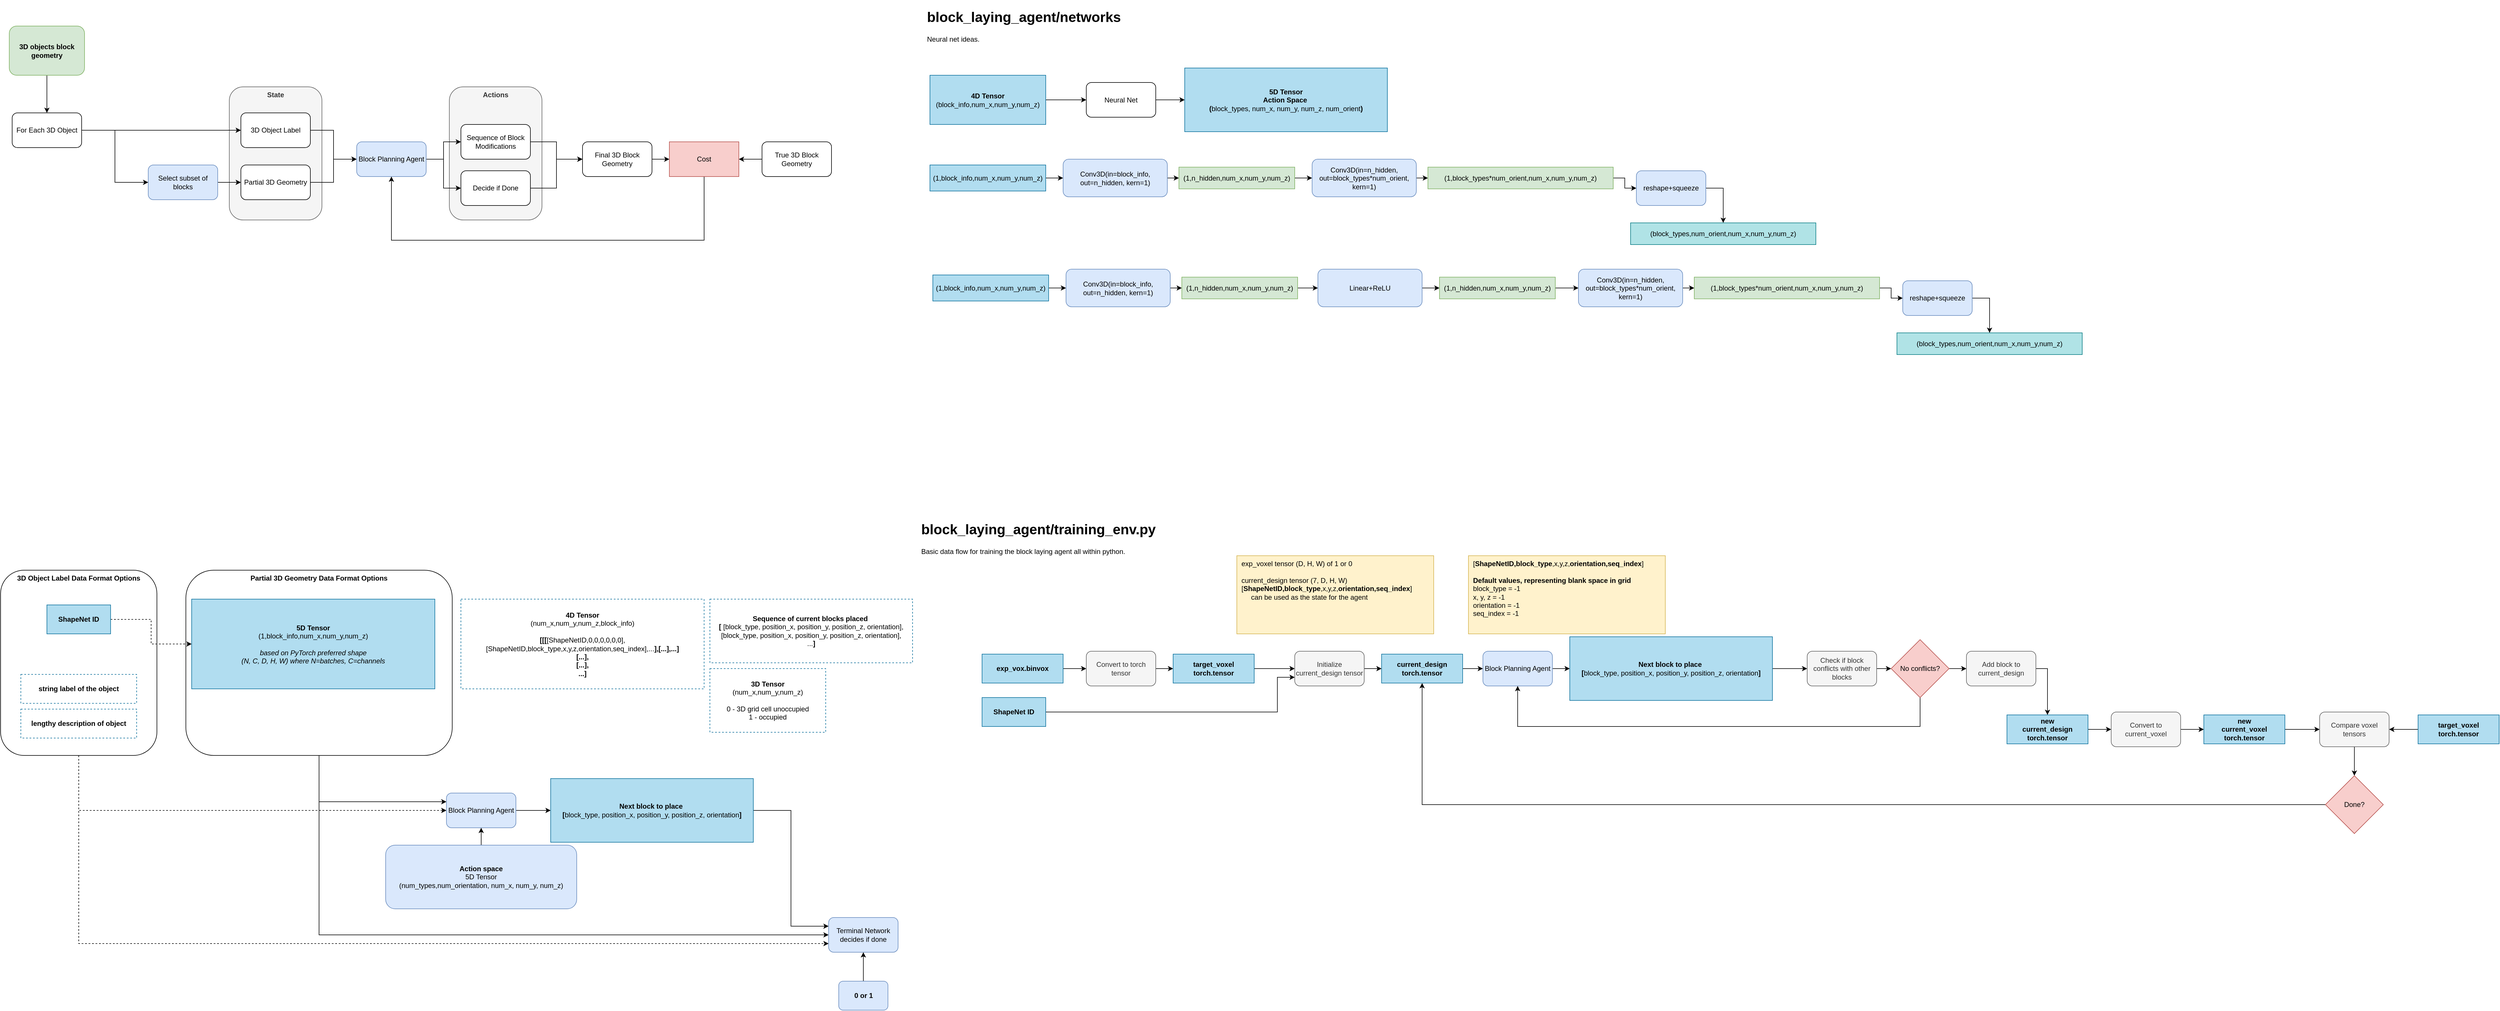 <mxfile version="20.7.4" type="device"><diagram id="EGjF2JkE2Qouqx4IitUG" name="Page-1"><mxGraphModel dx="2168" dy="2144" grid="1" gridSize="10" guides="1" tooltips="1" connect="1" arrows="1" fold="1" page="1" pageScale="1" pageWidth="1600" pageHeight="900" math="0" shadow="0"><root><mxCell id="0"/><mxCell id="1" parent="0"/><mxCell id="ZmiK0YBM-MFfKVnVQpeY-30" value="&lt;b&gt;Actions&lt;/b&gt;" style="rounded=1;whiteSpace=wrap;html=1;strokeColor=#666666;strokeWidth=1;fontFamily=Helvetica;fontSize=12;fontColor=#333333;fillColor=#f5f5f5;verticalAlign=top;" parent="1" vertex="1"><mxGeometry x="800" y="-735" width="160" height="230" as="geometry"/></mxCell><mxCell id="ZmiK0YBM-MFfKVnVQpeY-29" value="&lt;b&gt;State&lt;/b&gt;" style="rounded=1;whiteSpace=wrap;html=1;strokeColor=#666666;strokeWidth=1;fontFamily=Helvetica;fontSize=12;fontColor=#333333;fillColor=#f5f5f5;verticalAlign=top;" parent="1" vertex="1"><mxGeometry x="420" y="-735" width="160" height="230" as="geometry"/></mxCell><mxCell id="ZmiK0YBM-MFfKVnVQpeY-38" style="edgeStyle=orthogonalEdgeStyle;rounded=0;orthogonalLoop=1;jettySize=auto;html=1;entryX=0;entryY=0.25;entryDx=0;entryDy=0;exitX=0.5;exitY=1;exitDx=0;exitDy=0;" parent="1" source="ZmiK0YBM-MFfKVnVQpeY-27" target="ZmiK0YBM-MFfKVnVQpeY-35" edge="1"><mxGeometry relative="1" as="geometry"/></mxCell><mxCell id="ZmiK0YBM-MFfKVnVQpeY-41" style="edgeStyle=orthogonalEdgeStyle;rounded=0;orthogonalLoop=1;jettySize=auto;html=1;entryX=0;entryY=0.5;entryDx=0;entryDy=0;exitX=0.5;exitY=1;exitDx=0;exitDy=0;" parent="1" source="ZmiK0YBM-MFfKVnVQpeY-27" target="ZmiK0YBM-MFfKVnVQpeY-39" edge="1"><mxGeometry relative="1" as="geometry"/></mxCell><mxCell id="ZmiK0YBM-MFfKVnVQpeY-27" value="Partial 3D Geometry Data Format Options" style="rounded=1;whiteSpace=wrap;html=1;strokeColor=default;strokeWidth=1;fontFamily=Helvetica;fontSize=12;fontColor=default;fillColor=default;verticalAlign=top;fontStyle=1" parent="1" vertex="1"><mxGeometry x="345" y="100" width="460" height="320" as="geometry"/></mxCell><mxCell id="ZmiK0YBM-MFfKVnVQpeY-1" style="edgeStyle=orthogonalEdgeStyle;shape=connector;rounded=0;orthogonalLoop=1;jettySize=auto;html=1;labelBackgroundColor=default;strokeColor=default;fontFamily=Helvetica;fontSize=12;fontColor=default;endArrow=classic;" parent="1" source="ZmiK0YBM-MFfKVnVQpeY-2" target="ZmiK0YBM-MFfKVnVQpeY-7" edge="1"><mxGeometry relative="1" as="geometry"/></mxCell><mxCell id="ZmiK0YBM-MFfKVnVQpeY-2" value="3D Object Label" style="rounded=1;whiteSpace=wrap;html=1;strokeColor=default;strokeWidth=1;fontFamily=Helvetica;fontSize=12;fontColor=default;fillColor=default;" parent="1" vertex="1"><mxGeometry x="440" y="-690" width="120" height="60" as="geometry"/></mxCell><mxCell id="ZmiK0YBM-MFfKVnVQpeY-3" style="edgeStyle=orthogonalEdgeStyle;shape=connector;rounded=0;orthogonalLoop=1;jettySize=auto;html=1;entryX=0;entryY=0.5;entryDx=0;entryDy=0;labelBackgroundColor=default;strokeColor=default;fontFamily=Helvetica;fontSize=12;fontColor=default;endArrow=classic;" parent="1" source="ZmiK0YBM-MFfKVnVQpeY-4" target="ZmiK0YBM-MFfKVnVQpeY-7" edge="1"><mxGeometry relative="1" as="geometry"/></mxCell><mxCell id="ZmiK0YBM-MFfKVnVQpeY-4" value="Partial 3D Geometry" style="rounded=1;whiteSpace=wrap;html=1;strokeColor=default;strokeWidth=1;fontFamily=Helvetica;fontSize=12;fontColor=default;fillColor=default;" parent="1" vertex="1"><mxGeometry x="440" y="-600" width="120" height="60" as="geometry"/></mxCell><mxCell id="ZmiK0YBM-MFfKVnVQpeY-5" style="edgeStyle=orthogonalEdgeStyle;shape=connector;rounded=0;orthogonalLoop=1;jettySize=auto;html=1;entryX=0;entryY=0.5;entryDx=0;entryDy=0;labelBackgroundColor=default;strokeColor=default;fontFamily=Helvetica;fontSize=12;fontColor=default;endArrow=classic;" parent="1" source="ZmiK0YBM-MFfKVnVQpeY-7" target="ZmiK0YBM-MFfKVnVQpeY-15" edge="1"><mxGeometry relative="1" as="geometry"/></mxCell><mxCell id="ZmiK0YBM-MFfKVnVQpeY-6" style="edgeStyle=orthogonalEdgeStyle;shape=connector;rounded=0;orthogonalLoop=1;jettySize=auto;html=1;entryX=0;entryY=0.5;entryDx=0;entryDy=0;labelBackgroundColor=default;strokeColor=default;fontFamily=Helvetica;fontSize=12;fontColor=default;endArrow=classic;" parent="1" source="ZmiK0YBM-MFfKVnVQpeY-7" target="ZmiK0YBM-MFfKVnVQpeY-17" edge="1"><mxGeometry relative="1" as="geometry"/></mxCell><mxCell id="ZmiK0YBM-MFfKVnVQpeY-7" value="Block Planning Agent" style="rounded=1;whiteSpace=wrap;html=1;strokeColor=#6c8ebf;strokeWidth=1;fontFamily=Helvetica;fontSize=12;fillColor=#dae8fc;" parent="1" vertex="1"><mxGeometry x="640" y="-640" width="120" height="60" as="geometry"/></mxCell><mxCell id="ZmiK0YBM-MFfKVnVQpeY-8" style="edgeStyle=orthogonalEdgeStyle;shape=connector;rounded=0;orthogonalLoop=1;jettySize=auto;html=1;entryX=0;entryY=0.5;entryDx=0;entryDy=0;labelBackgroundColor=default;strokeColor=default;fontFamily=Helvetica;fontSize=12;fontColor=default;endArrow=classic;" parent="1" source="ZmiK0YBM-MFfKVnVQpeY-9" target="ZmiK0YBM-MFfKVnVQpeY-13" edge="1"><mxGeometry relative="1" as="geometry"/></mxCell><mxCell id="ZmiK0YBM-MFfKVnVQpeY-9" value="Final 3D Block Geometry" style="rounded=1;whiteSpace=wrap;html=1;strokeColor=default;strokeWidth=1;fontFamily=Helvetica;fontSize=12;fontColor=default;fillColor=default;" parent="1" vertex="1"><mxGeometry x="1030" y="-640" width="120" height="60" as="geometry"/></mxCell><mxCell id="ZmiK0YBM-MFfKVnVQpeY-10" style="edgeStyle=orthogonalEdgeStyle;shape=connector;rounded=0;orthogonalLoop=1;jettySize=auto;html=1;entryX=1;entryY=0.5;entryDx=0;entryDy=0;labelBackgroundColor=default;strokeColor=default;fontFamily=Helvetica;fontSize=12;fontColor=default;endArrow=classic;" parent="1" source="ZmiK0YBM-MFfKVnVQpeY-11" target="ZmiK0YBM-MFfKVnVQpeY-13" edge="1"><mxGeometry relative="1" as="geometry"/></mxCell><mxCell id="ZmiK0YBM-MFfKVnVQpeY-11" value="True 3D Block Geometry" style="rounded=1;whiteSpace=wrap;html=1;strokeColor=default;strokeWidth=1;fontFamily=Helvetica;fontSize=12;fontColor=default;fillColor=default;" parent="1" vertex="1"><mxGeometry x="1340" y="-640" width="120" height="60" as="geometry"/></mxCell><mxCell id="ZmiK0YBM-MFfKVnVQpeY-12" style="edgeStyle=orthogonalEdgeStyle;shape=connector;rounded=0;orthogonalLoop=1;jettySize=auto;html=1;entryX=0.5;entryY=1;entryDx=0;entryDy=0;labelBackgroundColor=default;strokeColor=default;fontFamily=Helvetica;fontSize=12;fontColor=default;endArrow=classic;" parent="1" source="ZmiK0YBM-MFfKVnVQpeY-13" target="ZmiK0YBM-MFfKVnVQpeY-7" edge="1"><mxGeometry relative="1" as="geometry"><Array as="points"><mxPoint x="1240" y="-470"/><mxPoint x="700" y="-470"/></Array></mxGeometry></mxCell><mxCell id="ZmiK0YBM-MFfKVnVQpeY-13" value="Cost" style="rounded=0;whiteSpace=wrap;html=1;strokeColor=#b85450;strokeWidth=1;fontFamily=Helvetica;fontSize=12;fillColor=#f8cecc;" parent="1" vertex="1"><mxGeometry x="1180" y="-640" width="120" height="60" as="geometry"/></mxCell><mxCell id="ZmiK0YBM-MFfKVnVQpeY-14" style="edgeStyle=orthogonalEdgeStyle;shape=connector;rounded=0;orthogonalLoop=1;jettySize=auto;html=1;entryX=0;entryY=0.5;entryDx=0;entryDy=0;labelBackgroundColor=default;strokeColor=default;fontFamily=Helvetica;fontSize=12;fontColor=default;endArrow=classic;" parent="1" source="ZmiK0YBM-MFfKVnVQpeY-15" target="ZmiK0YBM-MFfKVnVQpeY-9" edge="1"><mxGeometry relative="1" as="geometry"/></mxCell><mxCell id="ZmiK0YBM-MFfKVnVQpeY-15" value="Sequence of Block Modifications" style="rounded=1;whiteSpace=wrap;html=1;strokeColor=default;strokeWidth=1;fontFamily=Helvetica;fontSize=12;fontColor=default;fillColor=default;" parent="1" vertex="1"><mxGeometry x="820" y="-670" width="120" height="60" as="geometry"/></mxCell><mxCell id="ZmiK0YBM-MFfKVnVQpeY-16" style="edgeStyle=orthogonalEdgeStyle;shape=connector;rounded=0;orthogonalLoop=1;jettySize=auto;html=1;entryX=0;entryY=0.5;entryDx=0;entryDy=0;labelBackgroundColor=default;strokeColor=default;fontFamily=Helvetica;fontSize=12;fontColor=default;endArrow=classic;" parent="1" source="ZmiK0YBM-MFfKVnVQpeY-17" target="ZmiK0YBM-MFfKVnVQpeY-9" edge="1"><mxGeometry relative="1" as="geometry"/></mxCell><mxCell id="ZmiK0YBM-MFfKVnVQpeY-17" value="Decide if Done" style="rounded=1;whiteSpace=wrap;html=1;strokeColor=default;strokeWidth=1;fontFamily=Helvetica;fontSize=12;fontColor=default;fillColor=default;" parent="1" vertex="1"><mxGeometry x="820" y="-590" width="120" height="60" as="geometry"/></mxCell><mxCell id="ZmiK0YBM-MFfKVnVQpeY-18" style="edgeStyle=orthogonalEdgeStyle;shape=connector;rounded=0;orthogonalLoop=1;jettySize=auto;html=1;labelBackgroundColor=default;strokeColor=default;fontFamily=Helvetica;fontSize=12;fontColor=default;endArrow=classic;" parent="1" source="ZmiK0YBM-MFfKVnVQpeY-19" target="ZmiK0YBM-MFfKVnVQpeY-24" edge="1"><mxGeometry relative="1" as="geometry"/></mxCell><mxCell id="ZmiK0YBM-MFfKVnVQpeY-19" value="3D objects block geometry" style="rounded=1;whiteSpace=wrap;html=1;verticalAlign=middle;fontStyle=1;fillColor=#d5e8d4;strokeColor=#82b366;" parent="1" vertex="1"><mxGeometry x="40" y="-840" width="130" height="85" as="geometry"/></mxCell><mxCell id="ZmiK0YBM-MFfKVnVQpeY-20" style="edgeStyle=orthogonalEdgeStyle;shape=connector;rounded=0;orthogonalLoop=1;jettySize=auto;html=1;labelBackgroundColor=default;strokeColor=default;fontFamily=Helvetica;fontSize=12;fontColor=default;endArrow=classic;" parent="1" source="ZmiK0YBM-MFfKVnVQpeY-21" target="ZmiK0YBM-MFfKVnVQpeY-4" edge="1"><mxGeometry relative="1" as="geometry"/></mxCell><mxCell id="ZmiK0YBM-MFfKVnVQpeY-21" value="Select subset of blocks" style="rounded=1;whiteSpace=wrap;html=1;strokeColor=#6c8ebf;strokeWidth=1;fontFamily=Helvetica;fontSize=12;fillColor=#dae8fc;" parent="1" vertex="1"><mxGeometry x="280" y="-600" width="120" height="60" as="geometry"/></mxCell><mxCell id="ZmiK0YBM-MFfKVnVQpeY-22" style="edgeStyle=orthogonalEdgeStyle;shape=connector;rounded=0;orthogonalLoop=1;jettySize=auto;html=1;labelBackgroundColor=default;strokeColor=default;fontFamily=Helvetica;fontSize=12;fontColor=default;endArrow=classic;" parent="1" source="ZmiK0YBM-MFfKVnVQpeY-24" target="ZmiK0YBM-MFfKVnVQpeY-2" edge="1"><mxGeometry relative="1" as="geometry"/></mxCell><mxCell id="ZmiK0YBM-MFfKVnVQpeY-23" style="edgeStyle=orthogonalEdgeStyle;shape=connector;rounded=0;orthogonalLoop=1;jettySize=auto;html=1;entryX=0;entryY=0.5;entryDx=0;entryDy=0;labelBackgroundColor=default;strokeColor=default;fontFamily=Helvetica;fontSize=12;fontColor=default;endArrow=classic;" parent="1" source="ZmiK0YBM-MFfKVnVQpeY-24" target="ZmiK0YBM-MFfKVnVQpeY-21" edge="1"><mxGeometry relative="1" as="geometry"/></mxCell><mxCell id="ZmiK0YBM-MFfKVnVQpeY-24" value="For Each 3D Object" style="rounded=1;whiteSpace=wrap;html=1;strokeColor=default;strokeWidth=1;fontFamily=Helvetica;fontSize=12;fontColor=default;fillColor=default;" parent="1" vertex="1"><mxGeometry x="45" y="-690" width="120" height="60" as="geometry"/></mxCell><mxCell id="ZmiK0YBM-MFfKVnVQpeY-26" value="&lt;b&gt;3D Tensor&lt;br&gt;&lt;/b&gt;(num_x,num_y,num_z)&lt;br&gt;&lt;br&gt;0 - 3D grid cell unoccupied&lt;br&gt;1 - occupied" style="whiteSpace=wrap;html=1;fillColor=none;strokeColor=#10739e;fontStyle=0;dashed=1;" parent="1" vertex="1"><mxGeometry x="1250" y="270" width="200" height="110" as="geometry"/></mxCell><mxCell id="ZmiK0YBM-MFfKVnVQpeY-28" value="&lt;b&gt;Sequence of current blocks placed&lt;/b&gt;&amp;nbsp;&lt;br&gt;&lt;b&gt;[&lt;/b&gt; [block_type, position_x, position_y, position_z, orientation],&lt;br&gt;[block_type, position_x, position_y, position_z, orientation],&lt;br&gt;...&lt;b&gt;]&lt;/b&gt;" style="whiteSpace=wrap;html=1;fillColor=none;strokeColor=#10739e;fontStyle=0;dashed=1;" parent="1" vertex="1"><mxGeometry x="1250" y="150" width="350" height="110" as="geometry"/></mxCell><mxCell id="ZmiK0YBM-MFfKVnVQpeY-37" style="edgeStyle=orthogonalEdgeStyle;rounded=0;orthogonalLoop=1;jettySize=auto;html=1;entryX=0;entryY=0.5;entryDx=0;entryDy=0;exitX=0.5;exitY=1;exitDx=0;exitDy=0;dashed=1;" parent="1" source="ZmiK0YBM-MFfKVnVQpeY-31" target="ZmiK0YBM-MFfKVnVQpeY-35" edge="1"><mxGeometry relative="1" as="geometry"/></mxCell><mxCell id="ZmiK0YBM-MFfKVnVQpeY-42" style="edgeStyle=orthogonalEdgeStyle;rounded=0;orthogonalLoop=1;jettySize=auto;html=1;entryX=0;entryY=0.75;entryDx=0;entryDy=0;exitX=0.5;exitY=1;exitDx=0;exitDy=0;dashed=1;" parent="1" source="ZmiK0YBM-MFfKVnVQpeY-31" target="ZmiK0YBM-MFfKVnVQpeY-39" edge="1"><mxGeometry relative="1" as="geometry"/></mxCell><mxCell id="ZmiK0YBM-MFfKVnVQpeY-31" value="3D Object Label Data Format Options" style="rounded=1;whiteSpace=wrap;html=1;strokeColor=default;strokeWidth=1;fontFamily=Helvetica;fontSize=12;fontColor=default;fillColor=default;verticalAlign=top;fontStyle=1" parent="1" vertex="1"><mxGeometry x="25" y="100" width="270" height="320" as="geometry"/></mxCell><mxCell id="ZmiK0YBM-MFfKVnVQpeY-52" style="edgeStyle=orthogonalEdgeStyle;rounded=0;orthogonalLoop=1;jettySize=auto;html=1;dashed=1;" parent="1" source="ZmiK0YBM-MFfKVnVQpeY-32" target="ZmiK0YBM-MFfKVnVQpeY-49" edge="1"><mxGeometry relative="1" as="geometry"/></mxCell><mxCell id="ZmiK0YBM-MFfKVnVQpeY-32" value="&lt;b&gt;ShapeNet ID&lt;/b&gt;" style="whiteSpace=wrap;html=1;fillColor=#b1ddf0;strokeColor=#10739e;fontStyle=0" parent="1" vertex="1"><mxGeometry x="105" y="160" width="110" height="50" as="geometry"/></mxCell><mxCell id="ZmiK0YBM-MFfKVnVQpeY-33" value="&lt;b&gt;string label of the object&lt;/b&gt;" style="whiteSpace=wrap;html=1;fillColor=none;strokeColor=#10739e;fontStyle=0;dashed=1;" parent="1" vertex="1"><mxGeometry x="60" y="280" width="200" height="50" as="geometry"/></mxCell><mxCell id="ZmiK0YBM-MFfKVnVQpeY-34" value="&lt;b&gt;lengthy description of object&lt;/b&gt;" style="whiteSpace=wrap;html=1;fillColor=none;strokeColor=#10739e;fontStyle=0;dashed=1;" parent="1" vertex="1"><mxGeometry x="60" y="340" width="200" height="50" as="geometry"/></mxCell><mxCell id="ZmiK0YBM-MFfKVnVQpeY-40" style="edgeStyle=orthogonalEdgeStyle;rounded=0;orthogonalLoop=1;jettySize=auto;html=1;entryX=0;entryY=0.5;entryDx=0;entryDy=0;" parent="1" source="ZmiK0YBM-MFfKVnVQpeY-35" target="ZmiK0YBM-MFfKVnVQpeY-36" edge="1"><mxGeometry relative="1" as="geometry"/></mxCell><mxCell id="ZmiK0YBM-MFfKVnVQpeY-35" value="Block Planning Agent" style="rounded=1;whiteSpace=wrap;html=1;strokeColor=#6c8ebf;strokeWidth=1;fontFamily=Helvetica;fontSize=12;fillColor=#dae8fc;" parent="1" vertex="1"><mxGeometry x="795" y="485" width="120" height="60" as="geometry"/></mxCell><mxCell id="ZmiK0YBM-MFfKVnVQpeY-43" style="edgeStyle=orthogonalEdgeStyle;rounded=0;orthogonalLoop=1;jettySize=auto;html=1;entryX=0;entryY=0.25;entryDx=0;entryDy=0;" parent="1" source="ZmiK0YBM-MFfKVnVQpeY-36" target="ZmiK0YBM-MFfKVnVQpeY-39" edge="1"><mxGeometry relative="1" as="geometry"/></mxCell><mxCell id="ZmiK0YBM-MFfKVnVQpeY-36" value="&lt;b&gt;Next block to place&lt;/b&gt;&amp;nbsp;&lt;br&gt;&lt;b&gt;[&lt;/b&gt;block_type, position_x, position_y, position_z, orientation&lt;b&gt;]&lt;/b&gt;" style="whiteSpace=wrap;html=1;fillColor=#b1ddf0;strokeColor=#10739e;fontStyle=0" parent="1" vertex="1"><mxGeometry x="975" y="460" width="350" height="110" as="geometry"/></mxCell><mxCell id="ZmiK0YBM-MFfKVnVQpeY-39" value="Terminal Network&lt;br&gt;decides if done" style="rounded=1;whiteSpace=wrap;html=1;strokeColor=#6c8ebf;strokeWidth=1;fontFamily=Helvetica;fontSize=12;fillColor=#dae8fc;" parent="1" vertex="1"><mxGeometry x="1455" y="700" width="120" height="60" as="geometry"/></mxCell><mxCell id="ZmiK0YBM-MFfKVnVQpeY-46" style="edgeStyle=orthogonalEdgeStyle;rounded=0;orthogonalLoop=1;jettySize=auto;html=1;entryX=0.5;entryY=1;entryDx=0;entryDy=0;" parent="1" source="ZmiK0YBM-MFfKVnVQpeY-45" target="ZmiK0YBM-MFfKVnVQpeY-35" edge="1"><mxGeometry relative="1" as="geometry"/></mxCell><mxCell id="ZmiK0YBM-MFfKVnVQpeY-45" value="Action space&lt;br&gt;&lt;span style=&quot;font-weight: normal;&quot;&gt;5D Tensor&lt;br&gt;(num_types,&lt;/span&gt;&lt;span style=&quot;font-weight: 400;&quot;&gt;num_orientation,&amp;nbsp;&lt;/span&gt;&lt;span style=&quot;font-weight: normal;&quot;&gt;num_x, num_y, num_z)&lt;/span&gt;" style="rounded=1;whiteSpace=wrap;html=1;fillColor=#dae8fc;strokeColor=#6c8ebf;fontStyle=1" parent="1" vertex="1"><mxGeometry x="690" y="575" width="330" height="110" as="geometry"/></mxCell><mxCell id="ZmiK0YBM-MFfKVnVQpeY-48" style="edgeStyle=orthogonalEdgeStyle;rounded=0;orthogonalLoop=1;jettySize=auto;html=1;entryX=0.5;entryY=1;entryDx=0;entryDy=0;" parent="1" source="ZmiK0YBM-MFfKVnVQpeY-47" target="ZmiK0YBM-MFfKVnVQpeY-39" edge="1"><mxGeometry relative="1" as="geometry"/></mxCell><mxCell id="ZmiK0YBM-MFfKVnVQpeY-47" value="0 or 1" style="rounded=1;whiteSpace=wrap;html=1;fillColor=#dae8fc;strokeColor=#6c8ebf;fontStyle=1" parent="1" vertex="1"><mxGeometry x="1472.5" y="810" width="85" height="50" as="geometry"/></mxCell><mxCell id="ZmiK0YBM-MFfKVnVQpeY-49" value="&lt;b style=&quot;border-color: var(--border-color);&quot;&gt;5D Tensor&lt;br style=&quot;border-color: var(--border-color);&quot;&gt;&lt;/b&gt;(1,block_info,num_x,num_y,num_z)&lt;br&gt;&lt;br&gt;&lt;i&gt;based on PyTorch preferred shape&lt;br&gt;(N, C, D, H, W) where N=batches, C=channels&lt;/i&gt;" style="whiteSpace=wrap;html=1;fillColor=#b1ddf0;strokeColor=#10739e;fontStyle=0" parent="1" vertex="1"><mxGeometry x="355" y="150" width="420" height="155" as="geometry"/></mxCell><mxCell id="A_3TtfuufTt2yzlNx-zK-1" value="&lt;b style=&quot;border-color: var(--border-color);&quot;&gt;4D Tensor&lt;br style=&quot;border-color: var(--border-color);&quot;&gt;&lt;/b&gt;(num_x,num_y,num_z,block_info)&lt;br&gt;&lt;b&gt;&lt;br&gt;[[[&lt;/b&gt;[ShapeNetID,0,0,0,0,0,0],[ShapeNetID,block_type,x,y,z,orientation,seq_index],...&lt;b&gt;],[...],...]&lt;br&gt;[...],&lt;br&gt;[...],&lt;br&gt;...]&lt;/b&gt;" style="whiteSpace=wrap;html=1;fillColor=none;strokeColor=#10739e;fontStyle=0;dashed=1;" parent="1" vertex="1"><mxGeometry x="820" y="150" width="420" height="155" as="geometry"/></mxCell><mxCell id="5hoe5Cya4f4Q9XEgtZuJ-38" style="edgeStyle=orthogonalEdgeStyle;rounded=0;orthogonalLoop=1;jettySize=auto;html=1;entryX=0;entryY=0.75;entryDx=0;entryDy=0;" edge="1" parent="1" source="5hoe5Cya4f4Q9XEgtZuJ-1" target="5hoe5Cya4f4Q9XEgtZuJ-36"><mxGeometry relative="1" as="geometry"><mxPoint x="2290" y="410" as="targetPoint"/><Array as="points"><mxPoint x="2230" y="345"/><mxPoint x="2230" y="285"/></Array></mxGeometry></mxCell><mxCell id="5hoe5Cya4f4Q9XEgtZuJ-1" value="&lt;b&gt;ShapeNet ID&lt;/b&gt;" style="whiteSpace=wrap;html=1;fillColor=#b1ddf0;strokeColor=#10739e;fontStyle=0" vertex="1" parent="1"><mxGeometry x="1720" y="320" width="110" height="50" as="geometry"/></mxCell><mxCell id="5hoe5Cya4f4Q9XEgtZuJ-34" style="edgeStyle=orthogonalEdgeStyle;rounded=0;orthogonalLoop=1;jettySize=auto;html=1;entryX=0;entryY=0.5;entryDx=0;entryDy=0;" edge="1" parent="1" source="5hoe5Cya4f4Q9XEgtZuJ-3" target="5hoe5Cya4f4Q9XEgtZuJ-31"><mxGeometry relative="1" as="geometry"/></mxCell><mxCell id="5hoe5Cya4f4Q9XEgtZuJ-3" value="&lt;b&gt;exp_vox.binvox&lt;/b&gt;" style="whiteSpace=wrap;html=1;fillColor=#b1ddf0;strokeColor=#10739e;fontStyle=0" vertex="1" parent="1"><mxGeometry x="1720" y="245" width="140" height="50" as="geometry"/></mxCell><mxCell id="5hoe5Cya4f4Q9XEgtZuJ-26" style="edgeStyle=orthogonalEdgeStyle;rounded=0;orthogonalLoop=1;jettySize=auto;html=1;entryX=1;entryY=0.5;entryDx=0;entryDy=0;" edge="1" parent="1" source="5hoe5Cya4f4Q9XEgtZuJ-4" target="5hoe5Cya4f4Q9XEgtZuJ-24"><mxGeometry relative="1" as="geometry"/></mxCell><mxCell id="5hoe5Cya4f4Q9XEgtZuJ-4" value="&lt;b&gt;target_voxel&lt;br&gt;torch.tensor&lt;br&gt;&lt;/b&gt;" style="whiteSpace=wrap;html=1;fillColor=#b1ddf0;strokeColor=#10739e;fontStyle=0" vertex="1" parent="1"><mxGeometry x="4200" y="350" width="140" height="50" as="geometry"/></mxCell><mxCell id="5hoe5Cya4f4Q9XEgtZuJ-14" style="edgeStyle=orthogonalEdgeStyle;rounded=0;orthogonalLoop=1;jettySize=auto;html=1;entryX=0;entryY=0.5;entryDx=0;entryDy=0;" edge="1" parent="1" source="5hoe5Cya4f4Q9XEgtZuJ-5" target="5hoe5Cya4f4Q9XEgtZuJ-6"><mxGeometry relative="1" as="geometry"><mxPoint x="2765" y="270" as="targetPoint"/></mxGeometry></mxCell><mxCell id="5hoe5Cya4f4Q9XEgtZuJ-5" value="Block Planning Agent" style="rounded=1;whiteSpace=wrap;html=1;strokeColor=#6c8ebf;strokeWidth=1;fontFamily=Helvetica;fontSize=12;fillColor=#dae8fc;" vertex="1" parent="1"><mxGeometry x="2585" y="240" width="120" height="60" as="geometry"/></mxCell><mxCell id="5hoe5Cya4f4Q9XEgtZuJ-12" style="edgeStyle=orthogonalEdgeStyle;rounded=0;orthogonalLoop=1;jettySize=auto;html=1;entryX=0;entryY=0.5;entryDx=0;entryDy=0;exitX=1;exitY=0.5;exitDx=0;exitDy=0;" edge="1" parent="1" source="5hoe5Cya4f4Q9XEgtZuJ-6" target="5hoe5Cya4f4Q9XEgtZuJ-9"><mxGeometry relative="1" as="geometry"><mxPoint x="3115" y="270" as="sourcePoint"/></mxGeometry></mxCell><mxCell id="5hoe5Cya4f4Q9XEgtZuJ-6" value="&lt;b&gt;Next block to place&lt;/b&gt;&amp;nbsp;&lt;br&gt;&lt;b&gt;[&lt;/b&gt;block_type, position_x, position_y, position_z, orientation&lt;b&gt;]&lt;/b&gt;" style="whiteSpace=wrap;html=1;fillColor=#b1ddf0;strokeColor=#10739e;fontStyle=0" vertex="1" parent="1"><mxGeometry x="2735" y="215" width="350" height="110" as="geometry"/></mxCell><mxCell id="5hoe5Cya4f4Q9XEgtZuJ-28" style="edgeStyle=orthogonalEdgeStyle;rounded=0;orthogonalLoop=1;jettySize=auto;html=1;entryX=0;entryY=0.5;entryDx=0;entryDy=0;" edge="1" parent="1" source="5hoe5Cya4f4Q9XEgtZuJ-7" target="5hoe5Cya4f4Q9XEgtZuJ-5"><mxGeometry relative="1" as="geometry"/></mxCell><mxCell id="5hoe5Cya4f4Q9XEgtZuJ-7" value="&lt;b&gt;current_design&lt;br&gt;torch.tensor&lt;br&gt;&lt;/b&gt;" style="whiteSpace=wrap;html=1;fillColor=#b1ddf0;strokeColor=#10739e;fontStyle=0" vertex="1" parent="1"><mxGeometry x="2410" y="245" width="140" height="50" as="geometry"/></mxCell><mxCell id="5hoe5Cya4f4Q9XEgtZuJ-13" style="edgeStyle=orthogonalEdgeStyle;rounded=0;orthogonalLoop=1;jettySize=auto;html=1;entryX=0;entryY=0.5;entryDx=0;entryDy=0;" edge="1" parent="1" source="5hoe5Cya4f4Q9XEgtZuJ-9" target="5hoe5Cya4f4Q9XEgtZuJ-10"><mxGeometry relative="1" as="geometry"/></mxCell><mxCell id="5hoe5Cya4f4Q9XEgtZuJ-9" value="Check if block conflicts with other blocks" style="rounded=1;whiteSpace=wrap;html=1;strokeColor=#666666;strokeWidth=1;fontFamily=Helvetica;fontSize=12;fillColor=#f5f5f5;fontColor=#333333;" vertex="1" parent="1"><mxGeometry x="3145" y="240" width="120" height="60" as="geometry"/></mxCell><mxCell id="5hoe5Cya4f4Q9XEgtZuJ-11" style="edgeStyle=orthogonalEdgeStyle;rounded=0;orthogonalLoop=1;jettySize=auto;html=1;entryX=0.5;entryY=1;entryDx=0;entryDy=0;exitX=0.5;exitY=1;exitDx=0;exitDy=0;" edge="1" parent="1" source="5hoe5Cya4f4Q9XEgtZuJ-10" target="5hoe5Cya4f4Q9XEgtZuJ-5"><mxGeometry relative="1" as="geometry"><Array as="points"><mxPoint x="3340" y="370"/><mxPoint x="2645" y="370"/></Array></mxGeometry></mxCell><mxCell id="5hoe5Cya4f4Q9XEgtZuJ-80" style="edgeStyle=orthogonalEdgeStyle;rounded=0;orthogonalLoop=1;jettySize=auto;html=1;entryX=0;entryY=0.5;entryDx=0;entryDy=0;" edge="1" parent="1" source="5hoe5Cya4f4Q9XEgtZuJ-10" target="5hoe5Cya4f4Q9XEgtZuJ-79"><mxGeometry relative="1" as="geometry"/></mxCell><mxCell id="5hoe5Cya4f4Q9XEgtZuJ-10" value="No conflicts?" style="rhombus;whiteSpace=wrap;html=1;fillColor=#f8cecc;strokeColor=#b85450;" vertex="1" parent="1"><mxGeometry x="3290" y="220" width="100" height="100" as="geometry"/></mxCell><mxCell id="5hoe5Cya4f4Q9XEgtZuJ-16" value="&lt;span style=&quot;text-align: center;&quot;&gt;exp_voxel tensor (D, H, W) of 1 or 0&lt;br&gt;&lt;br&gt;current_design tensor (7, D, H, W)&lt;br&gt;[&lt;b&gt;ShapeNetID,block_type&lt;/b&gt;,x,y,z,&lt;b&gt;orientation,seq_index&lt;/b&gt;]&lt;br&gt;&amp;nbsp; &amp;nbsp; &amp;nbsp;can be used as the state for the agent&lt;br&gt;&lt;/span&gt;" style="rounded=0;whiteSpace=wrap;html=1;fillColor=#fff2cc;strokeColor=#d6b656;align=left;verticalAlign=top;spacingLeft=6;" vertex="1" parent="1"><mxGeometry x="2160" y="75" width="340" height="135" as="geometry"/></mxCell><mxCell id="5hoe5Cya4f4Q9XEgtZuJ-22" style="edgeStyle=orthogonalEdgeStyle;rounded=0;orthogonalLoop=1;jettySize=auto;html=1;entryX=0;entryY=0.5;entryDx=0;entryDy=0;" edge="1" parent="1" source="5hoe5Cya4f4Q9XEgtZuJ-17" target="5hoe5Cya4f4Q9XEgtZuJ-21"><mxGeometry relative="1" as="geometry"/></mxCell><mxCell id="5hoe5Cya4f4Q9XEgtZuJ-17" value="Convert to current_voxel" style="rounded=1;whiteSpace=wrap;html=1;strokeColor=#666666;strokeWidth=1;fontFamily=Helvetica;fontSize=12;fillColor=#f5f5f5;fontColor=#333333;" vertex="1" parent="1"><mxGeometry x="3670" y="345" width="120" height="60" as="geometry"/></mxCell><mxCell id="5hoe5Cya4f4Q9XEgtZuJ-20" style="edgeStyle=orthogonalEdgeStyle;rounded=0;orthogonalLoop=1;jettySize=auto;html=1;entryX=0;entryY=0.5;entryDx=0;entryDy=0;" edge="1" parent="1" source="5hoe5Cya4f4Q9XEgtZuJ-19" target="5hoe5Cya4f4Q9XEgtZuJ-17"><mxGeometry relative="1" as="geometry"/></mxCell><mxCell id="5hoe5Cya4f4Q9XEgtZuJ-19" value="&lt;b&gt;new&lt;br&gt;current_design&lt;br&gt;torch.tensor&lt;br&gt;&lt;/b&gt;" style="whiteSpace=wrap;html=1;fillColor=#b1ddf0;strokeColor=#10739e;fontStyle=0" vertex="1" parent="1"><mxGeometry x="3490" y="350" width="140" height="50" as="geometry"/></mxCell><mxCell id="5hoe5Cya4f4Q9XEgtZuJ-25" style="edgeStyle=orthogonalEdgeStyle;rounded=0;orthogonalLoop=1;jettySize=auto;html=1;entryX=0;entryY=0.5;entryDx=0;entryDy=0;" edge="1" parent="1" source="5hoe5Cya4f4Q9XEgtZuJ-21" target="5hoe5Cya4f4Q9XEgtZuJ-24"><mxGeometry relative="1" as="geometry"/></mxCell><mxCell id="5hoe5Cya4f4Q9XEgtZuJ-21" value="&lt;b&gt;new&lt;br&gt;current_voxel&lt;br&gt;torch.tensor&lt;br&gt;&lt;/b&gt;" style="whiteSpace=wrap;html=1;fillColor=#b1ddf0;strokeColor=#10739e;fontStyle=0" vertex="1" parent="1"><mxGeometry x="3830" y="350" width="140" height="50" as="geometry"/></mxCell><mxCell id="5hoe5Cya4f4Q9XEgtZuJ-30" style="edgeStyle=orthogonalEdgeStyle;rounded=0;orthogonalLoop=1;jettySize=auto;html=1;entryX=0.5;entryY=0;entryDx=0;entryDy=0;" edge="1" parent="1" source="5hoe5Cya4f4Q9XEgtZuJ-24" target="5hoe5Cya4f4Q9XEgtZuJ-27"><mxGeometry relative="1" as="geometry"/></mxCell><mxCell id="5hoe5Cya4f4Q9XEgtZuJ-24" value="Compare voxel tensors" style="rounded=1;whiteSpace=wrap;html=1;strokeColor=#666666;strokeWidth=1;fontFamily=Helvetica;fontSize=12;fillColor=#f5f5f5;fontColor=#333333;" vertex="1" parent="1"><mxGeometry x="4030" y="345" width="120" height="60" as="geometry"/></mxCell><mxCell id="5hoe5Cya4f4Q9XEgtZuJ-29" style="edgeStyle=orthogonalEdgeStyle;rounded=0;orthogonalLoop=1;jettySize=auto;html=1;entryX=0.5;entryY=1;entryDx=0;entryDy=0;" edge="1" parent="1" source="5hoe5Cya4f4Q9XEgtZuJ-27" target="5hoe5Cya4f4Q9XEgtZuJ-7"><mxGeometry relative="1" as="geometry"/></mxCell><mxCell id="5hoe5Cya4f4Q9XEgtZuJ-27" value="Done?" style="rhombus;whiteSpace=wrap;html=1;fillColor=#f8cecc;strokeColor=#b85450;" vertex="1" parent="1"><mxGeometry x="4040" y="455" width="100" height="100" as="geometry"/></mxCell><mxCell id="5hoe5Cya4f4Q9XEgtZuJ-35" style="edgeStyle=orthogonalEdgeStyle;rounded=0;orthogonalLoop=1;jettySize=auto;html=1;entryX=0;entryY=0.5;entryDx=0;entryDy=0;" edge="1" parent="1" source="5hoe5Cya4f4Q9XEgtZuJ-31" target="5hoe5Cya4f4Q9XEgtZuJ-32"><mxGeometry relative="1" as="geometry"/></mxCell><mxCell id="5hoe5Cya4f4Q9XEgtZuJ-31" value="Convert to torch tensor" style="rounded=1;whiteSpace=wrap;html=1;strokeColor=#666666;strokeWidth=1;fontFamily=Helvetica;fontSize=12;fillColor=#f5f5f5;fontColor=#333333;" vertex="1" parent="1"><mxGeometry x="1900" y="240" width="120" height="60" as="geometry"/></mxCell><mxCell id="5hoe5Cya4f4Q9XEgtZuJ-37" style="edgeStyle=orthogonalEdgeStyle;rounded=0;orthogonalLoop=1;jettySize=auto;html=1;entryX=0;entryY=0.5;entryDx=0;entryDy=0;" edge="1" parent="1" source="5hoe5Cya4f4Q9XEgtZuJ-32" target="5hoe5Cya4f4Q9XEgtZuJ-36"><mxGeometry relative="1" as="geometry"/></mxCell><mxCell id="5hoe5Cya4f4Q9XEgtZuJ-32" value="&lt;b&gt;target_voxel&lt;br&gt;torch.tensor&lt;br&gt;&lt;/b&gt;" style="whiteSpace=wrap;html=1;fillColor=#b1ddf0;strokeColor=#10739e;fontStyle=0" vertex="1" parent="1"><mxGeometry x="2050" y="245" width="140" height="50" as="geometry"/></mxCell><mxCell id="5hoe5Cya4f4Q9XEgtZuJ-39" style="edgeStyle=orthogonalEdgeStyle;rounded=0;orthogonalLoop=1;jettySize=auto;html=1;entryX=0;entryY=0.5;entryDx=0;entryDy=0;" edge="1" parent="1" source="5hoe5Cya4f4Q9XEgtZuJ-36" target="5hoe5Cya4f4Q9XEgtZuJ-7"><mxGeometry relative="1" as="geometry"/></mxCell><mxCell id="5hoe5Cya4f4Q9XEgtZuJ-36" value="Initialize current_design tensor" style="rounded=1;whiteSpace=wrap;html=1;strokeColor=#666666;strokeWidth=1;fontFamily=Helvetica;fontSize=12;fillColor=#f5f5f5;fontColor=#333333;" vertex="1" parent="1"><mxGeometry x="2260" y="240" width="120" height="60" as="geometry"/></mxCell><mxCell id="5hoe5Cya4f4Q9XEgtZuJ-40" value="&lt;h1&gt;block_laying_agent/training_env.py&lt;/h1&gt;&lt;p&gt;Basic data flow for training the block laying agent all within python.&lt;/p&gt;" style="text;html=1;strokeColor=none;fillColor=none;spacing=5;spacingTop=-20;whiteSpace=wrap;overflow=hidden;rounded=0;" vertex="1" parent="1"><mxGeometry x="1610" y="10" width="480" height="120" as="geometry"/></mxCell><mxCell id="5hoe5Cya4f4Q9XEgtZuJ-41" value="&lt;h1&gt;block_laying_agent/networks&lt;/h1&gt;&lt;p&gt;Neural net ideas.&lt;/p&gt;" style="text;html=1;strokeColor=none;fillColor=none;spacing=5;spacingTop=-20;whiteSpace=wrap;overflow=hidden;rounded=0;" vertex="1" parent="1"><mxGeometry x="1620" y="-875" width="380" height="120" as="geometry"/></mxCell><mxCell id="5hoe5Cya4f4Q9XEgtZuJ-46" style="edgeStyle=orthogonalEdgeStyle;rounded=0;orthogonalLoop=1;jettySize=auto;html=1;" edge="1" parent="1" source="5hoe5Cya4f4Q9XEgtZuJ-42" target="5hoe5Cya4f4Q9XEgtZuJ-45"><mxGeometry relative="1" as="geometry"/></mxCell><mxCell id="5hoe5Cya4f4Q9XEgtZuJ-42" value="&lt;b style=&quot;border-color: var(--border-color);&quot;&gt;4D Tensor&lt;br style=&quot;border-color: var(--border-color);&quot;&gt;&lt;/b&gt;(block_info,num_x,num_y,num_z)" style="whiteSpace=wrap;html=1;fillColor=#b1ddf0;strokeColor=#10739e;fontStyle=0" vertex="1" parent="1"><mxGeometry x="1630" y="-755" width="200" height="85" as="geometry"/></mxCell><mxCell id="5hoe5Cya4f4Q9XEgtZuJ-44" value="&lt;b&gt;5D Tensor &lt;br&gt;Action Space&lt;/b&gt;&amp;nbsp;&lt;br&gt;&lt;b&gt;(&lt;/b&gt;block_types, num_x, num_y, num_z, num_orient&lt;b&gt;)&lt;/b&gt;" style="whiteSpace=wrap;html=1;fillColor=#b1ddf0;strokeColor=#10739e;fontStyle=0" vertex="1" parent="1"><mxGeometry x="2070" y="-767.5" width="350" height="110" as="geometry"/></mxCell><mxCell id="5hoe5Cya4f4Q9XEgtZuJ-47" style="edgeStyle=orthogonalEdgeStyle;rounded=0;orthogonalLoop=1;jettySize=auto;html=1;entryX=0;entryY=0.5;entryDx=0;entryDy=0;" edge="1" parent="1" source="5hoe5Cya4f4Q9XEgtZuJ-45" target="5hoe5Cya4f4Q9XEgtZuJ-44"><mxGeometry relative="1" as="geometry"/></mxCell><mxCell id="5hoe5Cya4f4Q9XEgtZuJ-45" value="Neural Net" style="rounded=1;whiteSpace=wrap;html=1;strokeColor=default;strokeWidth=1;fontFamily=Helvetica;fontSize=12;fontColor=default;fillColor=default;" vertex="1" parent="1"><mxGeometry x="1900" y="-742.5" width="120" height="60" as="geometry"/></mxCell><mxCell id="5hoe5Cya4f4Q9XEgtZuJ-52" style="edgeStyle=orthogonalEdgeStyle;rounded=0;orthogonalLoop=1;jettySize=auto;html=1;" edge="1" parent="1" source="5hoe5Cya4f4Q9XEgtZuJ-48" target="5hoe5Cya4f4Q9XEgtZuJ-49"><mxGeometry relative="1" as="geometry"/></mxCell><mxCell id="5hoe5Cya4f4Q9XEgtZuJ-48" value="Conv3D(in=block_info, out=n_hidden, kern=1)" style="rounded=1;whiteSpace=wrap;html=1;fillColor=#dae8fc;strokeColor=#6c8ebf;" vertex="1" parent="1"><mxGeometry x="1860" y="-610" width="180" height="65" as="geometry"/></mxCell><mxCell id="5hoe5Cya4f4Q9XEgtZuJ-54" style="edgeStyle=orthogonalEdgeStyle;rounded=0;orthogonalLoop=1;jettySize=auto;html=1;entryX=0;entryY=0.5;entryDx=0;entryDy=0;" edge="1" parent="1" source="5hoe5Cya4f4Q9XEgtZuJ-49" target="5hoe5Cya4f4Q9XEgtZuJ-53"><mxGeometry relative="1" as="geometry"/></mxCell><mxCell id="5hoe5Cya4f4Q9XEgtZuJ-49" value="(1,n_hidden,num_x,num_y,num_z)" style="whiteSpace=wrap;html=1;fillColor=#d5e8d4;strokeColor=#82b366;fontStyle=0" vertex="1" parent="1"><mxGeometry x="2060" y="-596.25" width="200" height="37.5" as="geometry"/></mxCell><mxCell id="5hoe5Cya4f4Q9XEgtZuJ-51" style="edgeStyle=orthogonalEdgeStyle;rounded=0;orthogonalLoop=1;jettySize=auto;html=1;entryX=0;entryY=0.5;entryDx=0;entryDy=0;" edge="1" parent="1" source="5hoe5Cya4f4Q9XEgtZuJ-50" target="5hoe5Cya4f4Q9XEgtZuJ-48"><mxGeometry relative="1" as="geometry"/></mxCell><mxCell id="5hoe5Cya4f4Q9XEgtZuJ-50" value="(1,block_info,num_x,num_y,num_z)" style="whiteSpace=wrap;html=1;fillColor=#b1ddf0;strokeColor=#10739e;fontStyle=0" vertex="1" parent="1"><mxGeometry x="1630" y="-600" width="200" height="45" as="geometry"/></mxCell><mxCell id="5hoe5Cya4f4Q9XEgtZuJ-56" style="edgeStyle=orthogonalEdgeStyle;rounded=0;orthogonalLoop=1;jettySize=auto;html=1;" edge="1" parent="1" source="5hoe5Cya4f4Q9XEgtZuJ-53" target="5hoe5Cya4f4Q9XEgtZuJ-55"><mxGeometry relative="1" as="geometry"/></mxCell><mxCell id="5hoe5Cya4f4Q9XEgtZuJ-53" value="Conv3D(in=n_hidden, out=block_types*num_orient, kern=1)" style="rounded=1;whiteSpace=wrap;html=1;fillColor=#dae8fc;strokeColor=#6c8ebf;" vertex="1" parent="1"><mxGeometry x="2290" y="-610" width="180" height="65" as="geometry"/></mxCell><mxCell id="5hoe5Cya4f4Q9XEgtZuJ-59" style="edgeStyle=orthogonalEdgeStyle;rounded=0;orthogonalLoop=1;jettySize=auto;html=1;entryX=0;entryY=0.5;entryDx=0;entryDy=0;" edge="1" parent="1" source="5hoe5Cya4f4Q9XEgtZuJ-55" target="5hoe5Cya4f4Q9XEgtZuJ-58"><mxGeometry relative="1" as="geometry"/></mxCell><mxCell id="5hoe5Cya4f4Q9XEgtZuJ-55" value="(1,block_types*num_orient,num_x,num_y,num_z)" style="whiteSpace=wrap;html=1;fillColor=#d5e8d4;strokeColor=#82b366;fontStyle=0" vertex="1" parent="1"><mxGeometry x="2490" y="-596.25" width="320" height="37.5" as="geometry"/></mxCell><mxCell id="5hoe5Cya4f4Q9XEgtZuJ-57" value="(block_types,num_orient,num_x,num_y,num_z)" style="whiteSpace=wrap;html=1;fillColor=#b0e3e6;strokeColor=#0e8088;fontStyle=0" vertex="1" parent="1"><mxGeometry x="2840" y="-500" width="320" height="37.5" as="geometry"/></mxCell><mxCell id="5hoe5Cya4f4Q9XEgtZuJ-60" style="edgeStyle=orthogonalEdgeStyle;rounded=0;orthogonalLoop=1;jettySize=auto;html=1;entryX=0.5;entryY=0;entryDx=0;entryDy=0;exitX=1;exitY=0.5;exitDx=0;exitDy=0;" edge="1" parent="1" source="5hoe5Cya4f4Q9XEgtZuJ-58" target="5hoe5Cya4f4Q9XEgtZuJ-57"><mxGeometry relative="1" as="geometry"/></mxCell><mxCell id="5hoe5Cya4f4Q9XEgtZuJ-58" value="reshape+squeeze" style="rounded=1;whiteSpace=wrap;html=1;fillColor=#dae8fc;strokeColor=#6c8ebf;" vertex="1" parent="1"><mxGeometry x="2850" y="-590" width="120" height="60" as="geometry"/></mxCell><mxCell id="5hoe5Cya4f4Q9XEgtZuJ-61" style="edgeStyle=orthogonalEdgeStyle;rounded=0;orthogonalLoop=1;jettySize=auto;html=1;" edge="1" parent="1" source="5hoe5Cya4f4Q9XEgtZuJ-62" target="5hoe5Cya4f4Q9XEgtZuJ-64"><mxGeometry relative="1" as="geometry"/></mxCell><mxCell id="5hoe5Cya4f4Q9XEgtZuJ-62" value="Conv3D(in=block_info, out=n_hidden, kern=1)" style="rounded=1;whiteSpace=wrap;html=1;fillColor=#dae8fc;strokeColor=#6c8ebf;" vertex="1" parent="1"><mxGeometry x="1865" y="-420" width="180" height="65" as="geometry"/></mxCell><mxCell id="5hoe5Cya4f4Q9XEgtZuJ-76" style="edgeStyle=orthogonalEdgeStyle;rounded=0;orthogonalLoop=1;jettySize=auto;html=1;" edge="1" parent="1" source="5hoe5Cya4f4Q9XEgtZuJ-64" target="5hoe5Cya4f4Q9XEgtZuJ-74"><mxGeometry relative="1" as="geometry"/></mxCell><mxCell id="5hoe5Cya4f4Q9XEgtZuJ-64" value="(1,n_hidden,num_x,num_y,num_z)" style="whiteSpace=wrap;html=1;fillColor=#d5e8d4;strokeColor=#82b366;fontStyle=0" vertex="1" parent="1"><mxGeometry x="2065" y="-406.25" width="200" height="37.5" as="geometry"/></mxCell><mxCell id="5hoe5Cya4f4Q9XEgtZuJ-65" style="edgeStyle=orthogonalEdgeStyle;rounded=0;orthogonalLoop=1;jettySize=auto;html=1;entryX=0;entryY=0.5;entryDx=0;entryDy=0;" edge="1" parent="1" source="5hoe5Cya4f4Q9XEgtZuJ-66" target="5hoe5Cya4f4Q9XEgtZuJ-62"><mxGeometry relative="1" as="geometry"/></mxCell><mxCell id="5hoe5Cya4f4Q9XEgtZuJ-66" value="(1,block_info,num_x,num_y,num_z)" style="whiteSpace=wrap;html=1;fillColor=#b1ddf0;strokeColor=#10739e;fontStyle=0" vertex="1" parent="1"><mxGeometry x="1635" y="-410" width="200" height="45" as="geometry"/></mxCell><mxCell id="5hoe5Cya4f4Q9XEgtZuJ-67" style="edgeStyle=orthogonalEdgeStyle;rounded=0;orthogonalLoop=1;jettySize=auto;html=1;" edge="1" parent="1" source="5hoe5Cya4f4Q9XEgtZuJ-68" target="5hoe5Cya4f4Q9XEgtZuJ-70"><mxGeometry relative="1" as="geometry"/></mxCell><mxCell id="5hoe5Cya4f4Q9XEgtZuJ-68" value="Conv3D(in=n_hidden, out=block_types*num_orient, kern=1)" style="rounded=1;whiteSpace=wrap;html=1;fillColor=#dae8fc;strokeColor=#6c8ebf;" vertex="1" parent="1"><mxGeometry x="2750" y="-420" width="180" height="65" as="geometry"/></mxCell><mxCell id="5hoe5Cya4f4Q9XEgtZuJ-69" style="edgeStyle=orthogonalEdgeStyle;rounded=0;orthogonalLoop=1;jettySize=auto;html=1;entryX=0;entryY=0.5;entryDx=0;entryDy=0;" edge="1" parent="1" source="5hoe5Cya4f4Q9XEgtZuJ-70" target="5hoe5Cya4f4Q9XEgtZuJ-73"><mxGeometry relative="1" as="geometry"/></mxCell><mxCell id="5hoe5Cya4f4Q9XEgtZuJ-70" value="(1,block_types*num_orient,num_x,num_y,num_z)" style="whiteSpace=wrap;html=1;fillColor=#d5e8d4;strokeColor=#82b366;fontStyle=0" vertex="1" parent="1"><mxGeometry x="2950" y="-406.25" width="320" height="37.5" as="geometry"/></mxCell><mxCell id="5hoe5Cya4f4Q9XEgtZuJ-71" value="(block_types,num_orient,num_x,num_y,num_z)" style="whiteSpace=wrap;html=1;fillColor=#b0e3e6;strokeColor=#0e8088;fontStyle=0" vertex="1" parent="1"><mxGeometry x="3300" y="-310" width="320" height="37.5" as="geometry"/></mxCell><mxCell id="5hoe5Cya4f4Q9XEgtZuJ-72" style="edgeStyle=orthogonalEdgeStyle;rounded=0;orthogonalLoop=1;jettySize=auto;html=1;entryX=0.5;entryY=0;entryDx=0;entryDy=0;exitX=1;exitY=0.5;exitDx=0;exitDy=0;" edge="1" parent="1" source="5hoe5Cya4f4Q9XEgtZuJ-73" target="5hoe5Cya4f4Q9XEgtZuJ-71"><mxGeometry relative="1" as="geometry"/></mxCell><mxCell id="5hoe5Cya4f4Q9XEgtZuJ-73" value="reshape+squeeze" style="rounded=1;whiteSpace=wrap;html=1;fillColor=#dae8fc;strokeColor=#6c8ebf;" vertex="1" parent="1"><mxGeometry x="3310" y="-400" width="120" height="60" as="geometry"/></mxCell><mxCell id="5hoe5Cya4f4Q9XEgtZuJ-77" style="edgeStyle=orthogonalEdgeStyle;rounded=0;orthogonalLoop=1;jettySize=auto;html=1;" edge="1" parent="1" source="5hoe5Cya4f4Q9XEgtZuJ-74" target="5hoe5Cya4f4Q9XEgtZuJ-75"><mxGeometry relative="1" as="geometry"/></mxCell><mxCell id="5hoe5Cya4f4Q9XEgtZuJ-74" value="Linear+ReLU" style="rounded=1;whiteSpace=wrap;html=1;fillColor=#dae8fc;strokeColor=#6c8ebf;" vertex="1" parent="1"><mxGeometry x="2300" y="-420" width="180" height="65" as="geometry"/></mxCell><mxCell id="5hoe5Cya4f4Q9XEgtZuJ-78" style="edgeStyle=orthogonalEdgeStyle;rounded=0;orthogonalLoop=1;jettySize=auto;html=1;entryX=0;entryY=0.5;entryDx=0;entryDy=0;" edge="1" parent="1" source="5hoe5Cya4f4Q9XEgtZuJ-75" target="5hoe5Cya4f4Q9XEgtZuJ-68"><mxGeometry relative="1" as="geometry"/></mxCell><mxCell id="5hoe5Cya4f4Q9XEgtZuJ-75" value="(1,n_hidden,num_x,num_y,num_z)" style="whiteSpace=wrap;html=1;fillColor=#d5e8d4;strokeColor=#82b366;fontStyle=0" vertex="1" parent="1"><mxGeometry x="2510" y="-406.25" width="200" height="37.5" as="geometry"/></mxCell><mxCell id="5hoe5Cya4f4Q9XEgtZuJ-81" style="edgeStyle=orthogonalEdgeStyle;rounded=0;orthogonalLoop=1;jettySize=auto;html=1;exitX=1;exitY=0.5;exitDx=0;exitDy=0;" edge="1" parent="1" source="5hoe5Cya4f4Q9XEgtZuJ-79" target="5hoe5Cya4f4Q9XEgtZuJ-19"><mxGeometry relative="1" as="geometry"/></mxCell><mxCell id="5hoe5Cya4f4Q9XEgtZuJ-79" value="Add block to current_design" style="rounded=1;whiteSpace=wrap;html=1;strokeColor=#666666;strokeWidth=1;fontFamily=Helvetica;fontSize=12;fillColor=#f5f5f5;fontColor=#333333;" vertex="1" parent="1"><mxGeometry x="3420" y="240" width="120" height="60" as="geometry"/></mxCell><mxCell id="5hoe5Cya4f4Q9XEgtZuJ-82" value="&lt;span style=&quot;text-align: center;&quot;&gt;[&lt;b&gt;ShapeNetID,block_type&lt;/b&gt;,x,y,z,&lt;b&gt;orientation,seq_index&lt;/b&gt;]&lt;br&gt;&lt;br&gt;&lt;b&gt;Default values, representing blank space in grid&lt;/b&gt;&lt;br&gt;&lt;/span&gt;&lt;span style=&quot;border-color: var(--border-color); text-align: center;&quot;&gt;block_type = -1&lt;br&gt;&lt;/span&gt;&lt;span style=&quot;text-align: center;&quot;&gt;x, y, z = -1&lt;br&gt;&lt;/span&gt;&lt;span style=&quot;border-color: var(--border-color); text-align: center;&quot;&gt;orientation = -1&lt;br&gt;seq_index = -1&lt;/span&gt;&lt;span style=&quot;text-align: center;&quot;&gt;&lt;br&gt;&lt;/span&gt;" style="rounded=0;whiteSpace=wrap;html=1;fillColor=#fff2cc;strokeColor=#d6b656;align=left;verticalAlign=top;spacingLeft=6;" vertex="1" parent="1"><mxGeometry x="2560" y="75" width="340" height="135" as="geometry"/></mxCell></root></mxGraphModel></diagram></mxfile>